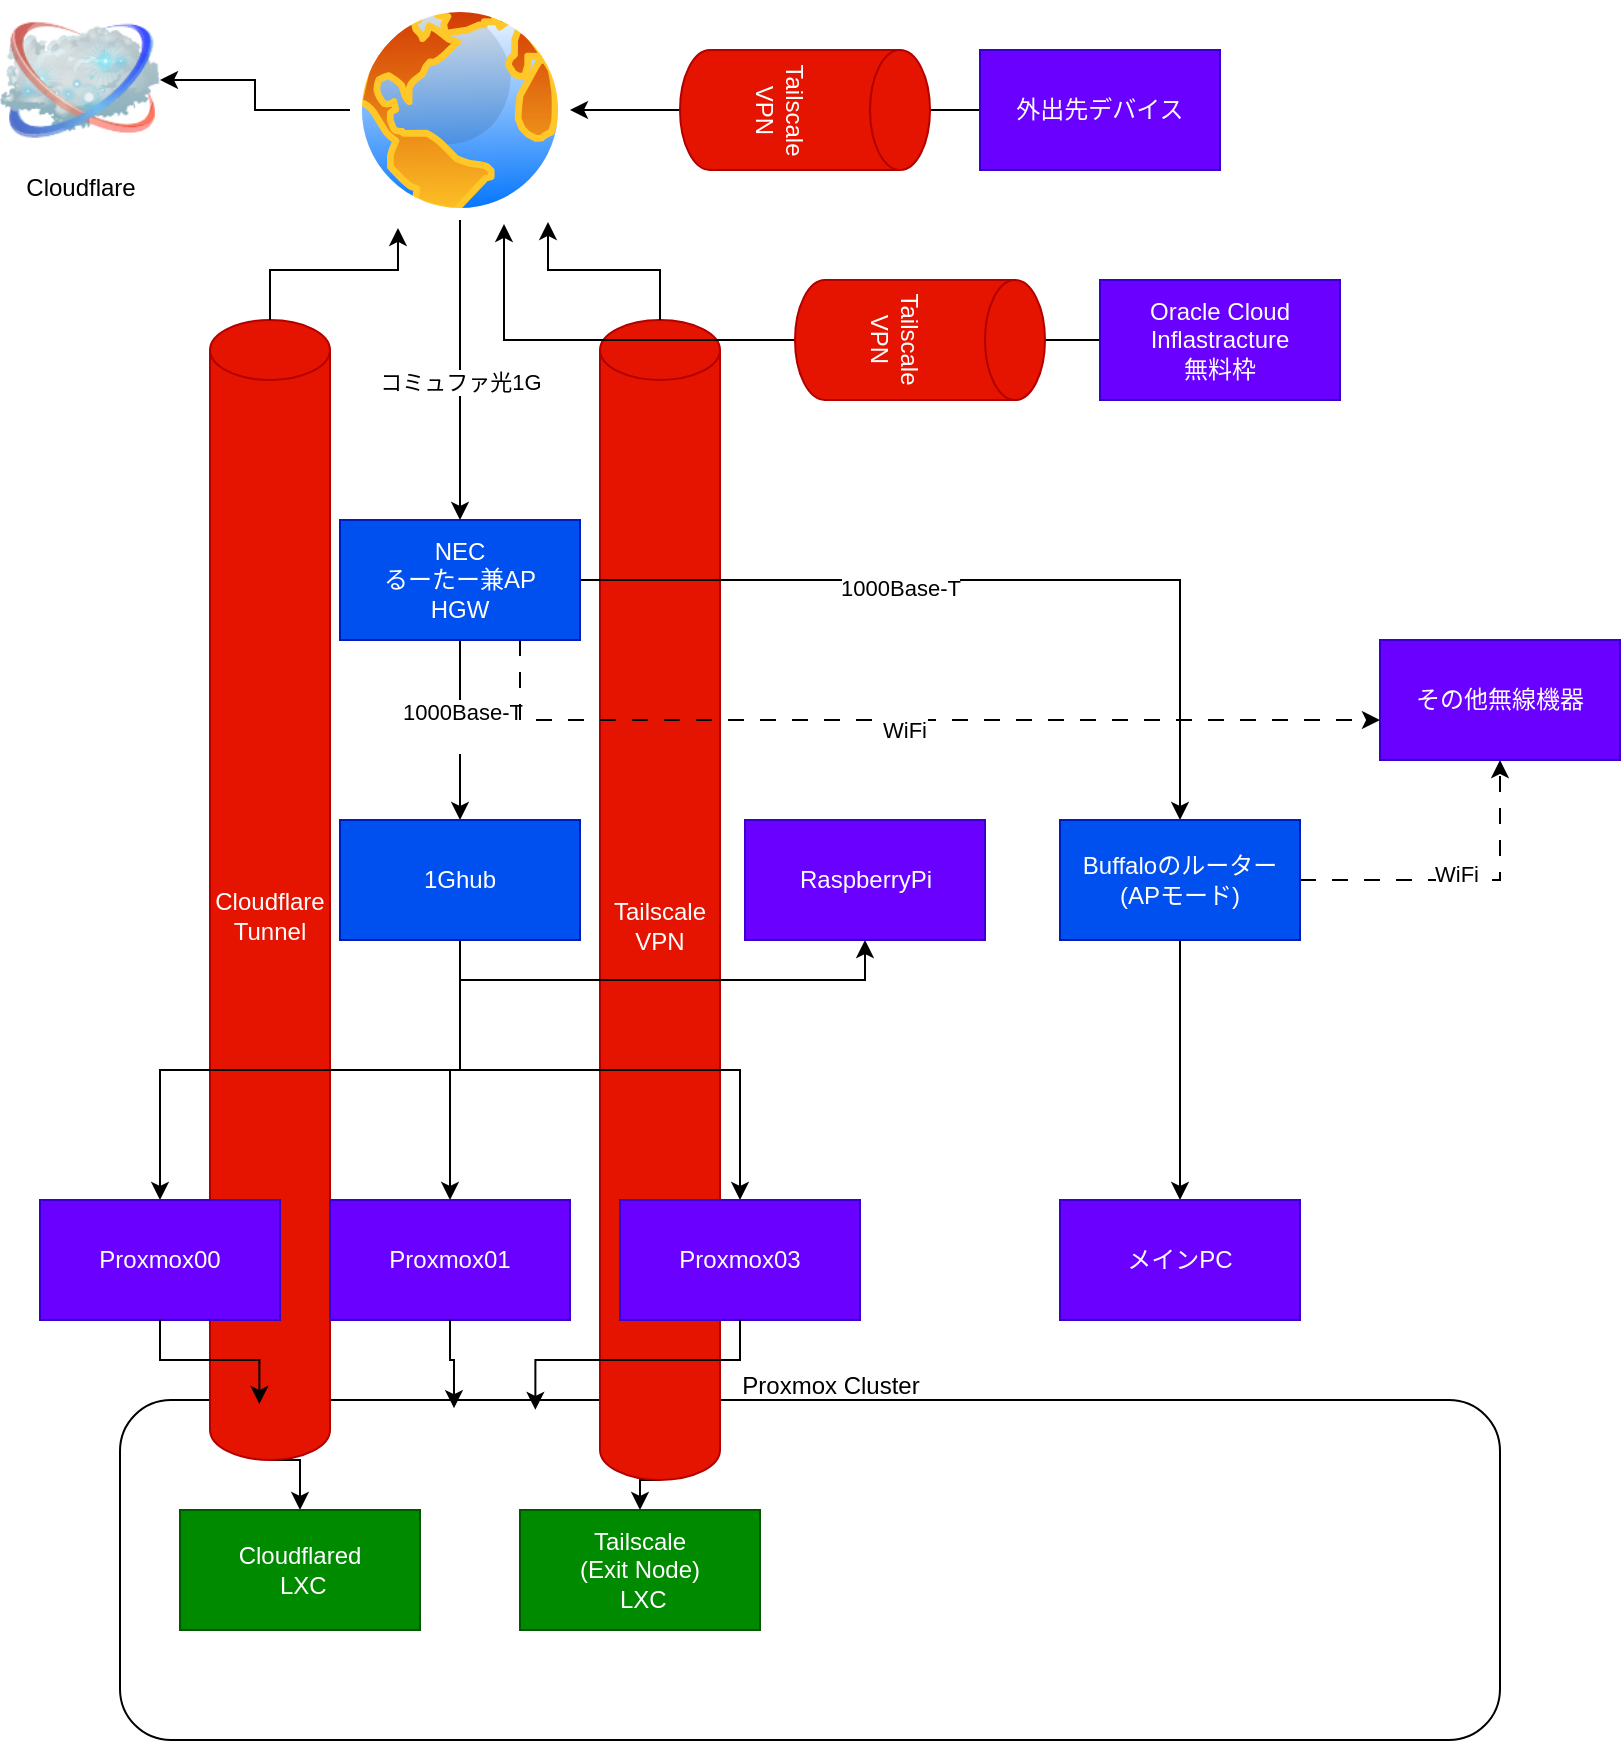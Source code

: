 <mxfile version="26.2.8">
  <diagram name="Page-1" id="8V2OFpSV-hH42i_RlWay">
    <mxGraphModel dx="1428" dy="897" grid="1" gridSize="10" guides="1" tooltips="1" connect="1" arrows="1" fold="1" page="1" pageScale="1" pageWidth="850" pageHeight="1100" math="0" shadow="0">
      <root>
        <mxCell id="0" />
        <mxCell id="1" parent="0" />
        <mxCell id="i_SbP_oBZpBZ_PZjNfhK-31" value="" style="rounded=1;whiteSpace=wrap;html=1;" vertex="1" parent="1">
          <mxGeometry x="60" y="720" width="690" height="170" as="geometry" />
        </mxCell>
        <mxCell id="i_SbP_oBZpBZ_PZjNfhK-1" value="るーたー兼AP" style="rounded=0;whiteSpace=wrap;html=1;fillColor=#0050ef;strokeColor=#001DBC;fontColor=#ffffff;" vertex="1" parent="1">
          <mxGeometry x="170" y="280" width="120" height="60" as="geometry" />
        </mxCell>
        <mxCell id="i_SbP_oBZpBZ_PZjNfhK-5" style="edgeStyle=orthogonalEdgeStyle;rounded=0;orthogonalLoop=1;jettySize=auto;html=1;exitX=0.5;exitY=1;exitDx=0;exitDy=0;entryX=0.5;entryY=0;entryDx=0;entryDy=0;" edge="1" parent="1" source="i_SbP_oBZpBZ_PZjNfhK-3" target="i_SbP_oBZpBZ_PZjNfhK-4">
          <mxGeometry relative="1" as="geometry" />
        </mxCell>
        <mxCell id="i_SbP_oBZpBZ_PZjNfhK-10" value="1000Base-T&lt;div&gt;&lt;br&gt;&lt;/div&gt;" style="edgeLabel;html=1;align=center;verticalAlign=middle;resizable=0;points=[];" vertex="1" connectable="0" parent="i_SbP_oBZpBZ_PZjNfhK-5">
          <mxGeometry x="-0.044" y="1" relative="1" as="geometry">
            <mxPoint as="offset" />
          </mxGeometry>
        </mxCell>
        <mxCell id="i_SbP_oBZpBZ_PZjNfhK-38" style="edgeStyle=orthogonalEdgeStyle;rounded=0;orthogonalLoop=1;jettySize=auto;html=1;exitX=0.5;exitY=1;exitDx=0;exitDy=0;exitPerimeter=0;entryX=0.5;entryY=0;entryDx=0;entryDy=0;" edge="1" parent="1" source="i_SbP_oBZpBZ_PZjNfhK-37" target="i_SbP_oBZpBZ_PZjNfhK-36">
          <mxGeometry relative="1" as="geometry" />
        </mxCell>
        <mxCell id="i_SbP_oBZpBZ_PZjNfhK-37" value="Cloudflare&lt;div&gt;Tunnel&lt;/div&gt;" style="shape=cylinder3;whiteSpace=wrap;html=1;boundedLbl=1;backgroundOutline=1;size=15;fillColor=#e51400;fontColor=#ffffff;strokeColor=#B20000;" vertex="1" parent="1">
          <mxGeometry x="105" y="180" width="60" height="570" as="geometry" />
        </mxCell>
        <mxCell id="i_SbP_oBZpBZ_PZjNfhK-49" style="edgeStyle=orthogonalEdgeStyle;rounded=0;orthogonalLoop=1;jettySize=auto;html=1;exitX=0.5;exitY=1;exitDx=0;exitDy=0;exitPerimeter=0;entryX=0.5;entryY=0;entryDx=0;entryDy=0;" edge="1" parent="1" source="i_SbP_oBZpBZ_PZjNfhK-48" target="i_SbP_oBZpBZ_PZjNfhK-47">
          <mxGeometry relative="1" as="geometry" />
        </mxCell>
        <mxCell id="i_SbP_oBZpBZ_PZjNfhK-48" value="Tailscale&lt;br&gt;VPN" style="shape=cylinder3;whiteSpace=wrap;html=1;boundedLbl=1;backgroundOutline=1;size=15;fillColor=#e51400;fontColor=#ffffff;strokeColor=#B20000;" vertex="1" parent="1">
          <mxGeometry x="300" y="180" width="60" height="580" as="geometry" />
        </mxCell>
        <mxCell id="i_SbP_oBZpBZ_PZjNfhK-21" style="edgeStyle=orthogonalEdgeStyle;rounded=0;orthogonalLoop=1;jettySize=auto;html=1;exitX=1;exitY=0.5;exitDx=0;exitDy=0;entryX=0.5;entryY=0;entryDx=0;entryDy=0;" edge="1" parent="1" source="i_SbP_oBZpBZ_PZjNfhK-3" target="i_SbP_oBZpBZ_PZjNfhK-20">
          <mxGeometry relative="1" as="geometry" />
        </mxCell>
        <mxCell id="i_SbP_oBZpBZ_PZjNfhK-22" value="1000Base-T" style="edgeLabel;html=1;align=center;verticalAlign=middle;resizable=0;points=[];" vertex="1" connectable="0" parent="i_SbP_oBZpBZ_PZjNfhK-21">
          <mxGeometry x="-0.238" y="-4" relative="1" as="geometry">
            <mxPoint as="offset" />
          </mxGeometry>
        </mxCell>
        <mxCell id="i_SbP_oBZpBZ_PZjNfhK-26" style="edgeStyle=orthogonalEdgeStyle;rounded=0;orthogonalLoop=1;jettySize=auto;html=1;exitX=0.75;exitY=1;exitDx=0;exitDy=0;dashed=1;dashPattern=8 8;" edge="1" parent="1" source="i_SbP_oBZpBZ_PZjNfhK-3" target="i_SbP_oBZpBZ_PZjNfhK-25">
          <mxGeometry relative="1" as="geometry">
            <Array as="points">
              <mxPoint x="260" y="380" />
              <mxPoint x="760" y="380" />
            </Array>
          </mxGeometry>
        </mxCell>
        <mxCell id="i_SbP_oBZpBZ_PZjNfhK-27" value="WiFi" style="edgeLabel;html=1;align=center;verticalAlign=middle;resizable=0;points=[];" vertex="1" connectable="0" parent="i_SbP_oBZpBZ_PZjNfhK-26">
          <mxGeometry x="-0.013" y="-5" relative="1" as="geometry">
            <mxPoint as="offset" />
          </mxGeometry>
        </mxCell>
        <mxCell id="i_SbP_oBZpBZ_PZjNfhK-3" value="&lt;div&gt;NEC&lt;/div&gt;るーたー兼AP&lt;div&gt;HGW&lt;/div&gt;" style="rounded=0;whiteSpace=wrap;html=1;fillColor=#0050ef;strokeColor=#001DBC;fontColor=#ffffff;" vertex="1" parent="1">
          <mxGeometry x="170" y="280" width="120" height="60" as="geometry" />
        </mxCell>
        <mxCell id="i_SbP_oBZpBZ_PZjNfhK-15" style="edgeStyle=orthogonalEdgeStyle;rounded=0;orthogonalLoop=1;jettySize=auto;html=1;exitX=0.5;exitY=1;exitDx=0;exitDy=0;entryX=0.5;entryY=0;entryDx=0;entryDy=0;" edge="1" parent="1" source="i_SbP_oBZpBZ_PZjNfhK-4" target="i_SbP_oBZpBZ_PZjNfhK-12">
          <mxGeometry relative="1" as="geometry" />
        </mxCell>
        <mxCell id="i_SbP_oBZpBZ_PZjNfhK-16" style="edgeStyle=orthogonalEdgeStyle;rounded=0;orthogonalLoop=1;jettySize=auto;html=1;exitX=0.5;exitY=1;exitDx=0;exitDy=0;entryX=0.5;entryY=0;entryDx=0;entryDy=0;" edge="1" parent="1" source="i_SbP_oBZpBZ_PZjNfhK-4" target="i_SbP_oBZpBZ_PZjNfhK-13">
          <mxGeometry relative="1" as="geometry" />
        </mxCell>
        <mxCell id="i_SbP_oBZpBZ_PZjNfhK-17" style="edgeStyle=orthogonalEdgeStyle;rounded=0;orthogonalLoop=1;jettySize=auto;html=1;exitX=0.5;exitY=1;exitDx=0;exitDy=0;entryX=0.5;entryY=0;entryDx=0;entryDy=0;" edge="1" parent="1" source="i_SbP_oBZpBZ_PZjNfhK-4" target="i_SbP_oBZpBZ_PZjNfhK-14">
          <mxGeometry relative="1" as="geometry" />
        </mxCell>
        <mxCell id="i_SbP_oBZpBZ_PZjNfhK-19" style="edgeStyle=orthogonalEdgeStyle;rounded=0;orthogonalLoop=1;jettySize=auto;html=1;exitX=0.5;exitY=1;exitDx=0;exitDy=0;entryX=0.5;entryY=1;entryDx=0;entryDy=0;" edge="1" parent="1" source="i_SbP_oBZpBZ_PZjNfhK-4" target="i_SbP_oBZpBZ_PZjNfhK-18">
          <mxGeometry relative="1" as="geometry" />
        </mxCell>
        <mxCell id="i_SbP_oBZpBZ_PZjNfhK-4" value="1Ghub" style="rounded=0;whiteSpace=wrap;html=1;fillColor=#0050ef;strokeColor=#001DBC;fontColor=#ffffff;" vertex="1" parent="1">
          <mxGeometry x="170" y="430" width="120" height="60" as="geometry" />
        </mxCell>
        <mxCell id="i_SbP_oBZpBZ_PZjNfhK-8" style="edgeStyle=orthogonalEdgeStyle;rounded=0;orthogonalLoop=1;jettySize=auto;html=1;exitX=0.5;exitY=1;exitDx=0;exitDy=0;entryX=0.5;entryY=0;entryDx=0;entryDy=0;" edge="1" parent="1" source="i_SbP_oBZpBZ_PZjNfhK-7" target="i_SbP_oBZpBZ_PZjNfhK-3">
          <mxGeometry relative="1" as="geometry" />
        </mxCell>
        <mxCell id="i_SbP_oBZpBZ_PZjNfhK-9" value="コミュファ光1G" style="edgeLabel;html=1;align=center;verticalAlign=middle;resizable=0;points=[];" vertex="1" connectable="0" parent="i_SbP_oBZpBZ_PZjNfhK-8">
          <mxGeometry x="0.08" relative="1" as="geometry">
            <mxPoint as="offset" />
          </mxGeometry>
        </mxCell>
        <mxCell id="i_SbP_oBZpBZ_PZjNfhK-42" style="edgeStyle=orthogonalEdgeStyle;rounded=0;orthogonalLoop=1;jettySize=auto;html=1;exitX=0;exitY=0.5;exitDx=0;exitDy=0;entryX=1;entryY=0.5;entryDx=0;entryDy=0;" edge="1" parent="1" source="i_SbP_oBZpBZ_PZjNfhK-7" target="i_SbP_oBZpBZ_PZjNfhK-40">
          <mxGeometry relative="1" as="geometry" />
        </mxCell>
        <mxCell id="i_SbP_oBZpBZ_PZjNfhK-7" value="" style="image;aspect=fixed;perimeter=ellipsePerimeter;html=1;align=center;shadow=0;dashed=0;spacingTop=3;image=img/lib/active_directory/internet_globe.svg;" vertex="1" parent="1">
          <mxGeometry x="175" y="20" width="110" height="110" as="geometry" />
        </mxCell>
        <mxCell id="i_SbP_oBZpBZ_PZjNfhK-12" value="Proxmox00" style="rounded=0;whiteSpace=wrap;html=1;fillColor=#6a00ff;strokeColor=#3700CC;fontColor=#ffffff;" vertex="1" parent="1">
          <mxGeometry x="20" y="620" width="120" height="60" as="geometry" />
        </mxCell>
        <mxCell id="i_SbP_oBZpBZ_PZjNfhK-13" value="Proxmox01" style="rounded=0;whiteSpace=wrap;html=1;fillColor=#6a00ff;strokeColor=#3700CC;fontColor=#ffffff;" vertex="1" parent="1">
          <mxGeometry x="165" y="620" width="120" height="60" as="geometry" />
        </mxCell>
        <mxCell id="i_SbP_oBZpBZ_PZjNfhK-14" value="Proxmox03" style="rounded=0;whiteSpace=wrap;html=1;fillColor=#6a00ff;strokeColor=#3700CC;fontColor=#ffffff;" vertex="1" parent="1">
          <mxGeometry x="310" y="620" width="120" height="60" as="geometry" />
        </mxCell>
        <mxCell id="i_SbP_oBZpBZ_PZjNfhK-18" value="RaspberryPi" style="rounded=0;whiteSpace=wrap;html=1;fillColor=#6a00ff;strokeColor=#3700CC;fontColor=#ffffff;" vertex="1" parent="1">
          <mxGeometry x="372.5" y="430" width="120" height="60" as="geometry" />
        </mxCell>
        <mxCell id="i_SbP_oBZpBZ_PZjNfhK-24" style="edgeStyle=orthogonalEdgeStyle;rounded=0;orthogonalLoop=1;jettySize=auto;html=1;exitX=0.5;exitY=1;exitDx=0;exitDy=0;entryX=0.5;entryY=0;entryDx=0;entryDy=0;" edge="1" parent="1" source="i_SbP_oBZpBZ_PZjNfhK-20" target="i_SbP_oBZpBZ_PZjNfhK-23">
          <mxGeometry relative="1" as="geometry" />
        </mxCell>
        <mxCell id="i_SbP_oBZpBZ_PZjNfhK-28" style="edgeStyle=orthogonalEdgeStyle;rounded=0;orthogonalLoop=1;jettySize=auto;html=1;exitX=1;exitY=0.5;exitDx=0;exitDy=0;entryX=0.5;entryY=1;entryDx=0;entryDy=0;dashed=1;dashPattern=8 8;" edge="1" parent="1" source="i_SbP_oBZpBZ_PZjNfhK-20" target="i_SbP_oBZpBZ_PZjNfhK-25">
          <mxGeometry relative="1" as="geometry" />
        </mxCell>
        <mxCell id="i_SbP_oBZpBZ_PZjNfhK-29" value="WiFi" style="edgeLabel;html=1;align=center;verticalAlign=middle;resizable=0;points=[];" vertex="1" connectable="0" parent="i_SbP_oBZpBZ_PZjNfhK-28">
          <mxGeometry x="-0.031" y="3" relative="1" as="geometry">
            <mxPoint as="offset" />
          </mxGeometry>
        </mxCell>
        <mxCell id="i_SbP_oBZpBZ_PZjNfhK-20" value="Buffaloのルーター&lt;div&gt;(APモード)&lt;/div&gt;" style="rounded=0;whiteSpace=wrap;html=1;fillColor=#0050ef;strokeColor=#001DBC;fontColor=#ffffff;" vertex="1" parent="1">
          <mxGeometry x="530" y="430" width="120" height="60" as="geometry" />
        </mxCell>
        <mxCell id="i_SbP_oBZpBZ_PZjNfhK-23" value="メインPC" style="rounded=0;whiteSpace=wrap;html=1;fillColor=#6a00ff;strokeColor=#3700CC;fontColor=#ffffff;" vertex="1" parent="1">
          <mxGeometry x="530" y="620" width="120" height="60" as="geometry" />
        </mxCell>
        <mxCell id="i_SbP_oBZpBZ_PZjNfhK-25" value="その他無線機器" style="rounded=0;whiteSpace=wrap;html=1;fillColor=#6a00ff;strokeColor=#3700CC;fontColor=#ffffff;" vertex="1" parent="1">
          <mxGeometry x="690" y="340" width="120" height="60" as="geometry" />
        </mxCell>
        <mxCell id="i_SbP_oBZpBZ_PZjNfhK-32" value="Proxmox Cluster" style="text;html=1;align=center;verticalAlign=middle;resizable=0;points=[];autosize=1;strokeColor=none;fillColor=none;" vertex="1" parent="1">
          <mxGeometry x="360" y="698" width="110" height="30" as="geometry" />
        </mxCell>
        <mxCell id="i_SbP_oBZpBZ_PZjNfhK-33" style="edgeStyle=orthogonalEdgeStyle;rounded=0;orthogonalLoop=1;jettySize=auto;html=1;exitX=0.5;exitY=1;exitDx=0;exitDy=0;entryX=0.101;entryY=0.012;entryDx=0;entryDy=0;entryPerimeter=0;" edge="1" parent="1" source="i_SbP_oBZpBZ_PZjNfhK-12" target="i_SbP_oBZpBZ_PZjNfhK-31">
          <mxGeometry relative="1" as="geometry" />
        </mxCell>
        <mxCell id="i_SbP_oBZpBZ_PZjNfhK-34" style="edgeStyle=orthogonalEdgeStyle;rounded=0;orthogonalLoop=1;jettySize=auto;html=1;exitX=0.5;exitY=1;exitDx=0;exitDy=0;entryX=0.242;entryY=0.024;entryDx=0;entryDy=0;entryPerimeter=0;" edge="1" parent="1" source="i_SbP_oBZpBZ_PZjNfhK-13" target="i_SbP_oBZpBZ_PZjNfhK-31">
          <mxGeometry relative="1" as="geometry" />
        </mxCell>
        <mxCell id="i_SbP_oBZpBZ_PZjNfhK-35" style="edgeStyle=orthogonalEdgeStyle;rounded=0;orthogonalLoop=1;jettySize=auto;html=1;exitX=0.5;exitY=1;exitDx=0;exitDy=0;entryX=0.301;entryY=0.029;entryDx=0;entryDy=0;entryPerimeter=0;" edge="1" parent="1" source="i_SbP_oBZpBZ_PZjNfhK-14" target="i_SbP_oBZpBZ_PZjNfhK-31">
          <mxGeometry relative="1" as="geometry" />
        </mxCell>
        <mxCell id="i_SbP_oBZpBZ_PZjNfhK-36" value="Cloudflared&lt;div&gt;&lt;span style=&quot;background-color: transparent; color: light-dark(rgb(255, 255, 255), rgb(18, 18, 18));&quot;&gt;&amp;nbsp;LXC&lt;/span&gt;&lt;/div&gt;" style="rounded=0;whiteSpace=wrap;html=1;fillColor=#008a00;fontColor=#ffffff;strokeColor=#005700;" vertex="1" parent="1">
          <mxGeometry x="90" y="775" width="120" height="60" as="geometry" />
        </mxCell>
        <mxCell id="i_SbP_oBZpBZ_PZjNfhK-40" value="Cloudflare" style="image;html=1;image=img/lib/clip_art/networking/Cloud_128x128.png" vertex="1" parent="1">
          <mxGeometry y="20" width="80" height="80" as="geometry" />
        </mxCell>
        <mxCell id="i_SbP_oBZpBZ_PZjNfhK-45" style="edgeStyle=orthogonalEdgeStyle;rounded=0;orthogonalLoop=1;jettySize=auto;html=1;exitX=0;exitY=0.5;exitDx=0;exitDy=0;entryX=1;entryY=0.5;entryDx=0;entryDy=0;" edge="1" parent="1" source="i_SbP_oBZpBZ_PZjNfhK-44" target="i_SbP_oBZpBZ_PZjNfhK-7">
          <mxGeometry relative="1" as="geometry" />
        </mxCell>
        <mxCell id="i_SbP_oBZpBZ_PZjNfhK-44" value="外出先デバイス" style="rounded=0;whiteSpace=wrap;html=1;fillColor=#6a00ff;strokeColor=#3700CC;fontColor=#ffffff;" vertex="1" parent="1">
          <mxGeometry x="490" y="45" width="120" height="60" as="geometry" />
        </mxCell>
        <mxCell id="i_SbP_oBZpBZ_PZjNfhK-46" value="Tailscale&lt;div&gt;VPN&lt;/div&gt;" style="shape=cylinder3;whiteSpace=wrap;html=1;boundedLbl=1;backgroundOutline=1;size=15;rotation=90;fillColor=#e51400;fontColor=#ffffff;strokeColor=#B20000;" vertex="1" parent="1">
          <mxGeometry x="372.5" y="12.5" width="60" height="125" as="geometry" />
        </mxCell>
        <mxCell id="i_SbP_oBZpBZ_PZjNfhK-47" value="Tailscale&lt;br&gt;(Exit Node&lt;span style=&quot;background-color: transparent; color: light-dark(rgb(255, 255, 255), rgb(18, 18, 18));&quot;&gt;)&lt;/span&gt;&lt;div&gt;&lt;div&gt;&lt;div&gt;&lt;span style=&quot;background-color: transparent; color: light-dark(rgb(255, 255, 255), rgb(18, 18, 18));&quot;&gt;&amp;nbsp;LXC&lt;br&gt;&lt;/span&gt;&lt;/div&gt;&lt;/div&gt;&lt;/div&gt;" style="rounded=0;whiteSpace=wrap;html=1;fillColor=#008a00;fontColor=#ffffff;strokeColor=#005700;" vertex="1" parent="1">
          <mxGeometry x="260" y="775" width="120" height="60" as="geometry" />
        </mxCell>
        <mxCell id="i_SbP_oBZpBZ_PZjNfhK-51" style="edgeStyle=orthogonalEdgeStyle;rounded=0;orthogonalLoop=1;jettySize=auto;html=1;exitX=0.5;exitY=0;exitDx=0;exitDy=0;exitPerimeter=0;entryX=0.218;entryY=1.036;entryDx=0;entryDy=0;entryPerimeter=0;" edge="1" parent="1" source="i_SbP_oBZpBZ_PZjNfhK-37" target="i_SbP_oBZpBZ_PZjNfhK-7">
          <mxGeometry relative="1" as="geometry" />
        </mxCell>
        <mxCell id="i_SbP_oBZpBZ_PZjNfhK-52" style="edgeStyle=orthogonalEdgeStyle;rounded=0;orthogonalLoop=1;jettySize=auto;html=1;exitX=0.5;exitY=0;exitDx=0;exitDy=0;exitPerimeter=0;entryX=0.9;entryY=1.009;entryDx=0;entryDy=0;entryPerimeter=0;" edge="1" parent="1" source="i_SbP_oBZpBZ_PZjNfhK-48" target="i_SbP_oBZpBZ_PZjNfhK-7">
          <mxGeometry relative="1" as="geometry" />
        </mxCell>
        <mxCell id="i_SbP_oBZpBZ_PZjNfhK-56" style="edgeStyle=orthogonalEdgeStyle;rounded=0;orthogonalLoop=1;jettySize=auto;html=1;exitX=0;exitY=0.5;exitDx=0;exitDy=0;entryX=0.7;entryY=1.018;entryDx=0;entryDy=0;entryPerimeter=0;" edge="1" parent="1" source="i_SbP_oBZpBZ_PZjNfhK-54" target="i_SbP_oBZpBZ_PZjNfhK-7">
          <mxGeometry relative="1" as="geometry" />
        </mxCell>
        <mxCell id="i_SbP_oBZpBZ_PZjNfhK-55" value="Tailscale&lt;div&gt;VPN&lt;/div&gt;" style="shape=cylinder3;whiteSpace=wrap;html=1;boundedLbl=1;backgroundOutline=1;size=15;rotation=90;fillColor=#e51400;fontColor=#ffffff;strokeColor=#B20000;" vertex="1" parent="1">
          <mxGeometry x="430" y="127.5" width="60" height="125" as="geometry" />
        </mxCell>
        <mxCell id="i_SbP_oBZpBZ_PZjNfhK-54" value="Oracle Cloud Inflastracture&lt;br&gt;無料枠" style="rounded=0;whiteSpace=wrap;html=1;fillColor=#6a00ff;strokeColor=#3700CC;fontColor=#ffffff;" vertex="1" parent="1">
          <mxGeometry x="550" y="160" width="120" height="60" as="geometry" />
        </mxCell>
      </root>
    </mxGraphModel>
  </diagram>
</mxfile>
